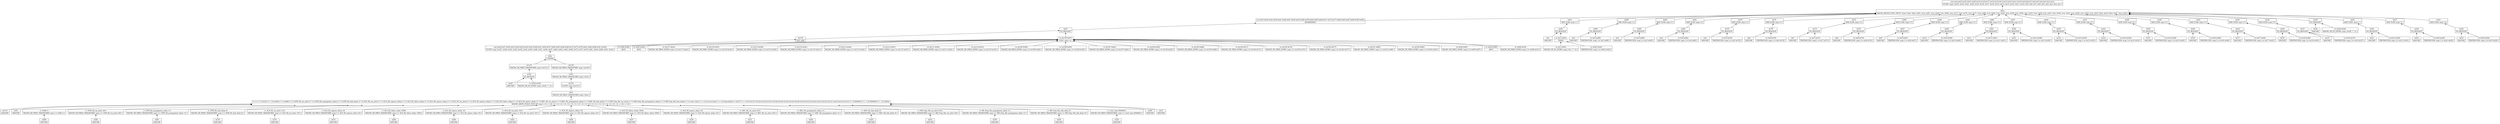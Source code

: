 
digraph proof {
	rankdir="BT";
	node [shape=record];
	comment="{\"letMap\" : {\"let1\" : \"(= arrival_time (+ start_time latency))\", \"let2\" : \"(= latency (+ RW_Pmp_Mn_link_delay RW_Pmp_Mn_propagation_delay RW_Pmp_Mn_tas_jitter RDC_R2_link_delay RDC_R2_propagation_delay RDC_R2_tas_jitter ACS_R3_egress_delay ACS_R3_fabric_delay ACS_R3_ingress_delay ACS_R3_tas_jitter ACS_R2_egress_delay ACS_R2_fabric_delay ACS_R2_ingress_delay ACS_R2_tas_jitter GPM_R2_link_delay GPM_R2_propagation_delay GPM_R2_tas_jitter))\", \"let3\" : \"(= GPM_R2_tas_jitter 200)\", \"let4\" : \"(= GPM_R2_propagation_delay 10)\", \"let5\" : \"(= GPM_R2_link_delay 8)\", \"let6\" : \"(= ACS_R2_tas_jitter 100)\", \"let7\" : \"(= ACS_R2_ingress_delay 9)\", \"let8\" : \"(= ACS_R2_fabric_delay 1008)\", \"let9\" : \"(= ACS_R2_egress_delay 9)\", \"let10\" : \"(= ACS_R3_tas_jitter 100)\", \"let11\" : \"(= ACS_R3_ingress_delay 9)\", \"let12\" : \"(= ACS_R3_fabric_delay 1008)\", \"let13\" : \"(= ACS_R3_egress_delay 9)\", \"let14\" : \"(= RDC_R2_tas_jitter 200)\", \"let15\" : \"(= RDC_R2_propagation_delay 10)\", \"let16\" : \"(= RDC_R2_link_delay 8)\", \"let17\" : \"(= RW_Pmp_Mn_tas_jitter 200)\", \"let18\" : \"(= RW_Pmp_Mn_propagation_delay 10)\", \"let19\" : \"(= RW_Pmp_Mn_link_delay 8)\", \"let20\" : \"(\>= arrival_time (+ arrival_limit threshold))\", \"let21\" : \"(= arrival_limit 9000000)\", \"let22\" : \"(= threshold 200)\", \"let23\" : \"(= start_time 8500000)\", \"let24\" : \"(\>= start_time 8500001)\", \"let25\" : \"(not let24)\", \"let26\" : \"(and let25 (\>= start_time 8500000))\", \"let27\" : \"(\>= threshold 200)\", \"let28\" : \"(and (not (\>= threshold 201)) let27)\", \"let29\" : \"(\>= arrival_limit 9000000)\", \"let30\" : \"(and (not (\>= arrival_limit 9000001)) let29)\", \"let31\" : \"(* (- 1) arrival_time)\", \"let32\" : \"(+ threshold let31 arrival_limit)\", \"let33\" : \"(\>= let32 1)\", \"let34\" : \"(not let33)\", \"let35\" : \"(\>= RW_Pmp_Mn_link_delay 9)\", \"let36\" : \"(not let35)\", \"let37\" : \"(and let36 (\>= RW_Pmp_Mn_link_delay 8))\", \"let38\" : \"(\>= RW_Pmp_Mn_propagation_delay 11)\", \"let39\" : \"(not let38)\", \"let40\" : \"(and let39 (\>= RW_Pmp_Mn_propagation_delay 10))\", \"let41\" : \"(\>= RW_Pmp_Mn_tas_jitter 201)\", \"let42\" : \"(not let41)\", \"let43\" : \"(and let42 (\>= RW_Pmp_Mn_tas_jitter 200))\", \"let44\" : \"(\>= RDC_R2_link_delay 9)\", \"let45\" : \"(not let44)\", \"let46\" : \"(and let45 (\>= RDC_R2_link_delay 8))\", \"let47\" : \"(\>= RDC_R2_propagation_delay 11)\", \"let48\" : \"(not let47)\", \"let49\" : \"(and let48 (\>= RDC_R2_propagation_delay 10))\", \"let50\" : \"(\>= RDC_R2_tas_jitter 201)\", \"let51\" : \"(not let50)\", \"let52\" : \"(and let51 (\>= RDC_R2_tas_jitter 200))\", \"let53\" : \"(\>= ACS_R3_egress_delay 10)\", \"let54\" : \"(not let53)\", \"let55\" : \"(and let54 (\>= ACS_R3_egress_delay 9))\", \"let56\" : \"(\>= ACS_R3_fabric_delay 1009)\", \"let57\" : \"(not let56)\", \"let58\" : \"(and let57 (\>= ACS_R3_fabric_delay 1008))\", \"let59\" : \"(\>= ACS_R3_ingress_delay 10)\", \"let60\" : \"(not let59)\", \"let61\" : \"(and let60 (\>= ACS_R3_ingress_delay 9))\", \"let62\" : \"(\>= ACS_R3_tas_jitter 101)\", \"let63\" : \"(not let62)\", \"let64\" : \"(and let63 (\>= ACS_R3_tas_jitter 100))\", \"let65\" : \"(\>= ACS_R2_egress_delay 10)\", \"let66\" : \"(not let65)\", \"let67\" : \"(and let66 (\>= ACS_R2_egress_delay 9))\", \"let68\" : \"(\>= ACS_R2_fabric_delay 1009)\", \"let69\" : \"(not let68)\", \"let70\" : \"(and let69 (\>= ACS_R2_fabric_delay 1008))\", \"let71\" : \"(\>= ACS_R2_ingress_delay 10)\", \"let72\" : \"(not let71)\", \"let73\" : \"(and let72 (\>= ACS_R2_ingress_delay 9))\", \"let74\" : \"(\>= ACS_R2_tas_jitter 101)\", \"let75\" : \"(not let74)\", \"let76\" : \"(and let75 (\>= ACS_R2_tas_jitter 100))\", \"let77\" : \"(\>= GPM_R2_link_delay 9)\", \"let78\" : \"(not let77)\", \"let79\" : \"(and let78 (\>= GPM_R2_link_delay 8))\", \"let80\" : \"(\>= GPM_R2_propagation_delay 11)\", \"let81\" : \"(not let80)\", \"let82\" : \"(and let81 (\>= GPM_R2_propagation_delay 10))\", \"let83\" : \"(\>= GPM_R2_tas_jitter 201)\", \"let84\" : \"(not let83)\", \"let85\" : \"(and let84 (\>= GPM_R2_tas_jitter 200))\", \"let86\" : \"(+ latency (* (- 1) RW_Pmp_Mn_link_delay) (* (- 1) RW_Pmp_Mn_propagation_delay) (* (- 1) RW_Pmp_Mn_tas_jitter) (* (- 1) RDC_R2_link_delay) (* (- 1) RDC_R2_propagation_delay) (* (- 1) RDC_R2_tas_jitter) (* (- 1) ACS_R3_egress_delay) (* (- 1) ACS_R3_fabric_delay) (* (- 1) ACS_R3_ingress_delay) (* (- 1) ACS_R3_tas_jitter) (* (- 1) ACS_R2_egress_delay) (* (- 1) ACS_R2_fabric_delay) (* (- 1) ACS_R2_ingress_delay) (* (- 1) ACS_R2_tas_jitter) (* (- 1) GPM_R2_link_delay) (* (- 1) GPM_R2_propagation_delay) (* (- 1) GPM_R2_tas_jitter))\", \"let87\" : \"(\>= let86 1)\", \"let88\" : \"(not let87)\", \"let89\" : \"(and let88 (\>= let86 0))\", \"let90\" : \"(+ latency start_time let31)\", \"let91\" : \"(\>= let90 0)\", \"let92\" : \"(and (not (\>= let90 1)) let91)\", \"let93\" : \"(= latency (+ (* (- 1) start_time) arrival_time))\", \"let94\" : \"(not let91)\", \"let95\" : \"(not let29)\", \"let96\" : \"(not let27)\", \"let97\" : \"(or let96 let95 let24 let35 let38 let41 let44 let47 let50 let53 let56 let59 let62 let65 let68 let71 let74 let77 let80 let83 let87 let94 let33)\", \"let98\" : \"(not let34)\", \"let99\" : \"(not let88)\", \"let100\" : \"(not let84)\", \"let101\" : \"(not let81)\", \"let102\" : \"(not let78)\", \"let103\" : \"(not let75)\", \"let104\" : \"(not let72)\", \"let105\" : \"(not let69)\", \"let106\" : \"(not let66)\", \"let107\" : \"(not let63)\", \"let108\" : \"(not let60)\", \"let109\" : \"(not let57)\", \"let110\" : \"(not let54)\", \"let111\" : \"(not let51)\", \"let112\" : \"(not let48)\", \"let113\" : \"(not let45)\", \"let114\" : \"(not let42)\", \"let115\" : \"(not let39)\", \"let116\" : \"(not let36)\", \"let117\" : \"(not let25)\", \"let118\" : \"(or let96 let95 let117 let116 let115 let114 let113 let112 let111 let110 let109 let108 let107 let106 let105 let104 let103 let102 let101 let100 let99 let94 let98)\", \"let119\" : \"(\< let32 1)\", \"let120\" : \"(not let119)\", \"let121\" : \"(* 1.0 9)\", \"let122\" : \"(* 1.0 11)\", \"let123\" : \"(* 1.0 201)\", \"let124\" : \"(* 1.0 10)\", \"let125\" : \"(* 1.0 1009)\", \"let126\" : \"(* 1.0 101)\", \"let127\" : \"(* 1.0 1)\"}}";
	0 [ label = "{(not (and let23 let22 let21 let20 let19 let18 let17 let16 let15 let14 let13 let12 let11 let10 let9 let8 let7 let6 let5 let4 let3 let2 let1))|SCOPE :args [ let23, let22, let21, let20, let19, let18, let17, let16, let15, let14, let13, let12, let11, let10, let9, let8, let7, let6, let5, let4, let3, let2, let1 ]}", comment = "{\"subProofQty\":175}" ];
	1 [ label = "{false|MACRO_RESOLUTION_TRUST :args [ false, false, let91, true, let87, true, let83, true, let80, true, let77, true, let74, true, let71, true, let68, true, let65, true, let62, true, let59, true, let56, true, let53, true, let50, true, let47, true, let44, true, let41, true, let38, true, let35, true, let33, false, let29, false, let27, true, let24 ]}", comment = "{\"subProofQty\":174}" ];
	2 [ label = "{(or let33 let24 let35 let38 let41 let44 let47 let50 let53 let56 let59 let62 let65 let68 let71 let74 let77 let80 let83 let87 let96 let95 let94)|REORDERING}", comment = "{\"subProofQty\":80}" ];
	3 [ label = "{let97|EQ_RESOLVE}", comment = "{\"subProofQty\":79}" ];
	4 [ label = "{let118|NOT_AND}", comment = "{\"subProofQty\":54}" ];
	5 [ label = "{(not (and let27 let29 let25 let36 let39 let42 let45 let48 let51 let54 let57 let60 let63 let66 let69 let72 let75 let78 let81 let84 let88 let91 let34))|SCOPE :args [ let27, let29, let25, let36, let39, let42, let45, let48, let51, let54, let57, let60, let63, let66, let69, let72, let75, let78, let81, let84, let88, let91, let34 ]}", comment = "{\"subProofQty\":53}" ];
	6 [ label = "{false|CONTRA}", comment = "{\"subProofQty\":52}" ];
	7 [ label = "{let119|MACRO_SR_PRED_TRANSFORM :args [ let119 ]}", comment = "{\"subProofQty\":4}" ];
	8 [ label = "{let34|EQ_RESOLVE}", comment = "{\"subProofQty\":3}" ];
	9 [ label = "{let20|ASSUME}", comment = "{\"subProofQty\":1}" ];
	9 -> 8;
	10 [ label = "{(= let20 let34)|MACRO_SR_EQ_INTRO :args [ let20, 7, 12 ]}", comment = "{\"subProofQty\":1}" ];
	10 -> 8;
	8 -> 7;
	7 -> 6;
	11 [ label = "{let120|MACRO_SR_PRED_TRANSFORM :args [ let120 ]}", comment = "{\"subProofQty\":47}" ];
	12 [ label = "{let33|MACRO_SR_PRED_TRANSFORM :args [ let33 ]}", comment = "{\"subProofQty\":46}" ];
	13 [ label = "{let120|SCOPE :args [ let119 ]}", comment = "{\"subProofQty\":45}" ];
	14 [ label = "{false|MACRO_SR_PRED_TRANSFORM :args [ false ]}", comment = "{\"subProofQty\":44}" ];
	15 [ label = "{(\< (+ (* 1.0 let32) (* (- 1.0) let90) (* 1.0 let86) (* 1.0 GPM_R2_tas_jitter) (* 1.0 GPM_R2_propagation_delay) (* 1.0 GPM_R2_link_delay) (* 1.0 ACS_R2_tas_jitter) (* 1.0 ACS_R2_ingress_delay) (* 1.0 ACS_R2_fabric_delay) (* 1.0 ACS_R2_egress_delay) (* 1.0 ACS_R3_tas_jitter) (* 1.0 ACS_R3_ingress_delay) (* 1.0 ACS_R3_fabric_delay) (* 1.0 ACS_R3_egress_delay) (* 1.0 RDC_R2_tas_jitter) (* 1.0 RDC_R2_propagation_delay) (* 1.0 RDC_R2_link_delay) (* 1.0 RW_Pmp_Mn_tas_jitter) (* 1.0 RW_Pmp_Mn_propagation_delay) (* 1.0 RW_Pmp_Mn_link_delay) (* 1.0 start_time) (* (- 1.0) arrival_limit) (* (- 1.0) threshold)) (+ let127 (* (- 1.0) 0) let127 let123 let122 let121 let126 let124 let125 let124 let126 let124 let125 let124 let123 let122 let121 let123 let122 let121 (* 1.0 8500001) (* (- 1.0) 9000000) (* (- 1.0) 200)))|MACRO_ARITH_SCALE_SUM_UB :args [ 1.0, (- 1.0), 1.0, 1.0, 1.0, 1.0, 1.0, 1.0, 1.0, 1.0, 1.0, 1.0, 1.0, 1.0, 1.0, 1.0, 1.0, 1.0, 1.0, 1.0, 1.0, (- 1.0), (- 1.0) ]}", comment = "{\"subProofQty\":43}" ];
	16 [ label = "{let119|ASSUME}", comment = "{\"subProofQty\":1}" ];
	16 -> 15;
	17 [ label = "{let91|ASSUME}", comment = "{\"subProofQty\":1}" ];
	17 -> 15;
	18 [ label = "{(\< let86 1)|MACRO_SR_PRED_TRANSFORM :args [ (\< let86 1) ]}", comment = "{\"subProofQty\":2}" ];
	19 [ label = "{let88|ASSUME}", comment = "{\"subProofQty\":1}" ];
	19 -> 18;
	18 -> 15;
	20 [ label = "{(\< GPM_R2_tas_jitter 201)|MACRO_SR_PRED_TRANSFORM :args [ (\< GPM_R2_tas_jitter 201) ]}", comment = "{\"subProofQty\":2}" ];
	21 [ label = "{let84|ASSUME}", comment = "{\"subProofQty\":1}" ];
	21 -> 20;
	20 -> 15;
	22 [ label = "{(\< GPM_R2_propagation_delay 11)|MACRO_SR_PRED_TRANSFORM :args [ (\< GPM_R2_propagation_delay 11) ]}", comment = "{\"subProofQty\":2}" ];
	23 [ label = "{let81|ASSUME}", comment = "{\"subProofQty\":1}" ];
	23 -> 22;
	22 -> 15;
	24 [ label = "{(\< GPM_R2_link_delay 9)|MACRO_SR_PRED_TRANSFORM :args [ (\< GPM_R2_link_delay 9) ]}", comment = "{\"subProofQty\":2}" ];
	25 [ label = "{let78|ASSUME}", comment = "{\"subProofQty\":1}" ];
	25 -> 24;
	24 -> 15;
	26 [ label = "{(\< ACS_R2_tas_jitter 101)|MACRO_SR_PRED_TRANSFORM :args [ (\< ACS_R2_tas_jitter 101) ]}", comment = "{\"subProofQty\":2}" ];
	27 [ label = "{let75|ASSUME}", comment = "{\"subProofQty\":1}" ];
	27 -> 26;
	26 -> 15;
	28 [ label = "{(\< ACS_R2_ingress_delay 10)|MACRO_SR_PRED_TRANSFORM :args [ (\< ACS_R2_ingress_delay 10) ]}", comment = "{\"subProofQty\":2}" ];
	29 [ label = "{let72|ASSUME}", comment = "{\"subProofQty\":1}" ];
	29 -> 28;
	28 -> 15;
	30 [ label = "{(\< ACS_R2_fabric_delay 1009)|MACRO_SR_PRED_TRANSFORM :args [ (\< ACS_R2_fabric_delay 1009) ]}", comment = "{\"subProofQty\":2}" ];
	31 [ label = "{let69|ASSUME}", comment = "{\"subProofQty\":1}" ];
	31 -> 30;
	30 -> 15;
	32 [ label = "{(\< ACS_R2_egress_delay 10)|MACRO_SR_PRED_TRANSFORM :args [ (\< ACS_R2_egress_delay 10) ]}", comment = "{\"subProofQty\":2}" ];
	33 [ label = "{let66|ASSUME}", comment = "{\"subProofQty\":1}" ];
	33 -> 32;
	32 -> 15;
	34 [ label = "{(\< ACS_R3_tas_jitter 101)|MACRO_SR_PRED_TRANSFORM :args [ (\< ACS_R3_tas_jitter 101) ]}", comment = "{\"subProofQty\":2}" ];
	35 [ label = "{let63|ASSUME}", comment = "{\"subProofQty\":1}" ];
	35 -> 34;
	34 -> 15;
	36 [ label = "{(\< ACS_R3_ingress_delay 10)|MACRO_SR_PRED_TRANSFORM :args [ (\< ACS_R3_ingress_delay 10) ]}", comment = "{\"subProofQty\":2}" ];
	37 [ label = "{let60|ASSUME}", comment = "{\"subProofQty\":1}" ];
	37 -> 36;
	36 -> 15;
	38 [ label = "{(\< ACS_R3_fabric_delay 1009)|MACRO_SR_PRED_TRANSFORM :args [ (\< ACS_R3_fabric_delay 1009) ]}", comment = "{\"subProofQty\":2}" ];
	39 [ label = "{let57|ASSUME}", comment = "{\"subProofQty\":1}" ];
	39 -> 38;
	38 -> 15;
	40 [ label = "{(\< ACS_R3_egress_delay 10)|MACRO_SR_PRED_TRANSFORM :args [ (\< ACS_R3_egress_delay 10) ]}", comment = "{\"subProofQty\":2}" ];
	41 [ label = "{let54|ASSUME}", comment = "{\"subProofQty\":1}" ];
	41 -> 40;
	40 -> 15;
	42 [ label = "{(\< RDC_R2_tas_jitter 201)|MACRO_SR_PRED_TRANSFORM :args [ (\< RDC_R2_tas_jitter 201) ]}", comment = "{\"subProofQty\":2}" ];
	43 [ label = "{let51|ASSUME}", comment = "{\"subProofQty\":1}" ];
	43 -> 42;
	42 -> 15;
	44 [ label = "{(\< RDC_R2_propagation_delay 11)|MACRO_SR_PRED_TRANSFORM :args [ (\< RDC_R2_propagation_delay 11) ]}", comment = "{\"subProofQty\":2}" ];
	45 [ label = "{let48|ASSUME}", comment = "{\"subProofQty\":1}" ];
	45 -> 44;
	44 -> 15;
	46 [ label = "{(\< RDC_R2_link_delay 9)|MACRO_SR_PRED_TRANSFORM :args [ (\< RDC_R2_link_delay 9) ]}", comment = "{\"subProofQty\":2}" ];
	47 [ label = "{let45|ASSUME}", comment = "{\"subProofQty\":1}" ];
	47 -> 46;
	46 -> 15;
	48 [ label = "{(\< RW_Pmp_Mn_tas_jitter 201)|MACRO_SR_PRED_TRANSFORM :args [ (\< RW_Pmp_Mn_tas_jitter 201) ]}", comment = "{\"subProofQty\":2}" ];
	49 [ label = "{let42|ASSUME}", comment = "{\"subProofQty\":1}" ];
	49 -> 48;
	48 -> 15;
	50 [ label = "{(\< RW_Pmp_Mn_propagation_delay 11)|MACRO_SR_PRED_TRANSFORM :args [ (\< RW_Pmp_Mn_propagation_delay 11) ]}", comment = "{\"subProofQty\":2}" ];
	51 [ label = "{let39|ASSUME}", comment = "{\"subProofQty\":1}" ];
	51 -> 50;
	50 -> 15;
	52 [ label = "{(\< RW_Pmp_Mn_link_delay 9)|MACRO_SR_PRED_TRANSFORM :args [ (\< RW_Pmp_Mn_link_delay 9) ]}", comment = "{\"subProofQty\":2}" ];
	53 [ label = "{let36|ASSUME}", comment = "{\"subProofQty\":1}" ];
	53 -> 52;
	52 -> 15;
	54 [ label = "{(\< start_time 8500001)|MACRO_SR_PRED_TRANSFORM :args [ (\< start_time 8500001) ]}", comment = "{\"subProofQty\":2}" ];
	55 [ label = "{let25|ASSUME}", comment = "{\"subProofQty\":1}" ];
	55 -> 54;
	54 -> 15;
	56 [ label = "{let29|ASSUME}", comment = "{\"subProofQty\":1}" ];
	56 -> 15;
	57 [ label = "{let27|ASSUME}", comment = "{\"subProofQty\":1}" ];
	57 -> 15;
	15 -> 14;
	14 -> 13;
	13 -> 12;
	12 -> 11;
	11 -> 6;
	6 -> 5;
	5 -> 4;
	4 -> 3;
	58 [ label = "{(= let118 let97)|CONG :args [ or ]}", comment = "{\"subProofQty\":24}" ];
	59 [ label = "{(= let96 let96)|REFL}", comment = "{\"subProofQty\":1}" ];
	59 -> 58;
	60 [ label = "{(= let95 let95)|REFL}", comment = "{\"subProofQty\":1}" ];
	60 -> 58;
	61 [ label = "{(= let117 let24)|MACRO_SR_PRED_INTRO :args [ (= let117 let24) ]}", comment = "{\"subProofQty\":1}" ];
	61 -> 58;
	62 [ label = "{(= let116 let35)|MACRO_SR_PRED_INTRO :args [ (= let116 let35) ]}", comment = "{\"subProofQty\":1}" ];
	62 -> 58;
	63 [ label = "{(= let115 let38)|MACRO_SR_PRED_INTRO :args [ (= let115 let38) ]}", comment = "{\"subProofQty\":1}" ];
	63 -> 58;
	64 [ label = "{(= let114 let41)|MACRO_SR_PRED_INTRO :args [ (= let114 let41) ]}", comment = "{\"subProofQty\":1}" ];
	64 -> 58;
	65 [ label = "{(= let113 let44)|MACRO_SR_PRED_INTRO :args [ (= let113 let44) ]}", comment = "{\"subProofQty\":1}" ];
	65 -> 58;
	66 [ label = "{(= let112 let47)|MACRO_SR_PRED_INTRO :args [ (= let112 let47) ]}", comment = "{\"subProofQty\":1}" ];
	66 -> 58;
	67 [ label = "{(= let111 let50)|MACRO_SR_PRED_INTRO :args [ (= let111 let50) ]}", comment = "{\"subProofQty\":1}" ];
	67 -> 58;
	68 [ label = "{(= let110 let53)|MACRO_SR_PRED_INTRO :args [ (= let110 let53) ]}", comment = "{\"subProofQty\":1}" ];
	68 -> 58;
	69 [ label = "{(= let109 let56)|MACRO_SR_PRED_INTRO :args [ (= let109 let56) ]}", comment = "{\"subProofQty\":1}" ];
	69 -> 58;
	70 [ label = "{(= let108 let59)|MACRO_SR_PRED_INTRO :args [ (= let108 let59) ]}", comment = "{\"subProofQty\":1}" ];
	70 -> 58;
	71 [ label = "{(= let107 let62)|MACRO_SR_PRED_INTRO :args [ (= let107 let62) ]}", comment = "{\"subProofQty\":1}" ];
	71 -> 58;
	72 [ label = "{(= let106 let65)|MACRO_SR_PRED_INTRO :args [ (= let106 let65) ]}", comment = "{\"subProofQty\":1}" ];
	72 -> 58;
	73 [ label = "{(= let105 let68)|MACRO_SR_PRED_INTRO :args [ (= let105 let68) ]}", comment = "{\"subProofQty\":1}" ];
	73 -> 58;
	74 [ label = "{(= let104 let71)|MACRO_SR_PRED_INTRO :args [ (= let104 let71) ]}", comment = "{\"subProofQty\":1}" ];
	74 -> 58;
	75 [ label = "{(= let103 let74)|MACRO_SR_PRED_INTRO :args [ (= let103 let74) ]}", comment = "{\"subProofQty\":1}" ];
	75 -> 58;
	76 [ label = "{(= let102 let77)|MACRO_SR_PRED_INTRO :args [ (= let102 let77) ]}", comment = "{\"subProofQty\":1}" ];
	76 -> 58;
	77 [ label = "{(= let101 let80)|MACRO_SR_PRED_INTRO :args [ (= let101 let80) ]}", comment = "{\"subProofQty\":1}" ];
	77 -> 58;
	78 [ label = "{(= let100 let83)|MACRO_SR_PRED_INTRO :args [ (= let100 let83) ]}", comment = "{\"subProofQty\":1}" ];
	78 -> 58;
	79 [ label = "{(= let99 let87)|MACRO_SR_PRED_INTRO :args [ (= let99 let87) ]}", comment = "{\"subProofQty\":1}" ];
	79 -> 58;
	80 [ label = "{(= let94 let94)|REFL}", comment = "{\"subProofQty\":1}" ];
	80 -> 58;
	81 [ label = "{(= let98 let33)|MACRO_SR_PRED_INTRO :args [ (= let98 let33) ]}", comment = "{\"subProofQty\":1}" ];
	81 -> 58;
	58 -> 3;
	3 -> 2;
	2 -> 1;
	82 [ label = "{let91|AND_ELIM :args [ 1 ]}", comment = "{\"subProofQty\":6}" ];
	83 [ label = "{let92|EQ_RESOLVE}", comment = "{\"subProofQty\":5}" ];
	84 [ label = "{let1|ASSUME}", comment = "{\"subProofQty\":1}" ];
	84 -> 83;
	85 [ label = "{(= let1 let92)|TRANS}", comment = "{\"subProofQty\":3}" ];
	86 [ label = "{(= let1 let93)|MACRO_SR_EQ_INTRO :args [ let1, 7, 12 ]}", comment = "{\"subProofQty\":1}" ];
	86 -> 85;
	87 [ label = "{(= let93 let92)|PREPROCESS :args [ (= let93 let92) ]}", comment = "{\"subProofQty\":1}" ];
	87 -> 85;
	85 -> 83;
	83 -> 82;
	82 -> 1;
	88 [ label = "{let88|AND_ELIM :args [ 0 ]}", comment = "{\"subProofQty\":4}" ];
	89 [ label = "{let89|EQ_RESOLVE}", comment = "{\"subProofQty\":3}" ];
	90 [ label = "{let2|ASSUME}", comment = "{\"subProofQty\":1}" ];
	90 -> 89;
	91 [ label = "{(= let2 let89)|PREPROCESS :args [ (= let2 let89) ]}", comment = "{\"subProofQty\":1}" ];
	91 -> 89;
	89 -> 88;
	88 -> 1;
	92 [ label = "{let84|AND_ELIM :args [ 0 ]}", comment = "{\"subProofQty\":4}" ];
	93 [ label = "{let85|EQ_RESOLVE}", comment = "{\"subProofQty\":3}" ];
	94 [ label = "{let3|ASSUME}", comment = "{\"subProofQty\":1}" ];
	94 -> 93;
	95 [ label = "{(= let3 let85)|PREPROCESS :args [ (= let3 let85) ]}", comment = "{\"subProofQty\":1}" ];
	95 -> 93;
	93 -> 92;
	92 -> 1;
	96 [ label = "{let81|AND_ELIM :args [ 0 ]}", comment = "{\"subProofQty\":4}" ];
	97 [ label = "{let82|EQ_RESOLVE}", comment = "{\"subProofQty\":3}" ];
	98 [ label = "{let4|ASSUME}", comment = "{\"subProofQty\":1}" ];
	98 -> 97;
	99 [ label = "{(= let4 let82)|PREPROCESS :args [ (= let4 let82) ]}", comment = "{\"subProofQty\":1}" ];
	99 -> 97;
	97 -> 96;
	96 -> 1;
	100 [ label = "{let78|AND_ELIM :args [ 0 ]}", comment = "{\"subProofQty\":4}" ];
	101 [ label = "{let79|EQ_RESOLVE}", comment = "{\"subProofQty\":3}" ];
	102 [ label = "{let5|ASSUME}", comment = "{\"subProofQty\":1}" ];
	102 -> 101;
	103 [ label = "{(= let5 let79)|PREPROCESS :args [ (= let5 let79) ]}", comment = "{\"subProofQty\":1}" ];
	103 -> 101;
	101 -> 100;
	100 -> 1;
	104 [ label = "{let75|AND_ELIM :args [ 0 ]}", comment = "{\"subProofQty\":4}" ];
	105 [ label = "{let76|EQ_RESOLVE}", comment = "{\"subProofQty\":3}" ];
	106 [ label = "{let6|ASSUME}", comment = "{\"subProofQty\":1}" ];
	106 -> 105;
	107 [ label = "{(= let6 let76)|PREPROCESS :args [ (= let6 let76) ]}", comment = "{\"subProofQty\":1}" ];
	107 -> 105;
	105 -> 104;
	104 -> 1;
	108 [ label = "{let72|AND_ELIM :args [ 0 ]}", comment = "{\"subProofQty\":4}" ];
	109 [ label = "{let73|EQ_RESOLVE}", comment = "{\"subProofQty\":3}" ];
	110 [ label = "{let7|ASSUME}", comment = "{\"subProofQty\":1}" ];
	110 -> 109;
	111 [ label = "{(= let7 let73)|PREPROCESS :args [ (= let7 let73) ]}", comment = "{\"subProofQty\":1}" ];
	111 -> 109;
	109 -> 108;
	108 -> 1;
	112 [ label = "{let69|AND_ELIM :args [ 0 ]}", comment = "{\"subProofQty\":4}" ];
	113 [ label = "{let70|EQ_RESOLVE}", comment = "{\"subProofQty\":3}" ];
	114 [ label = "{let8|ASSUME}", comment = "{\"subProofQty\":1}" ];
	114 -> 113;
	115 [ label = "{(= let8 let70)|PREPROCESS :args [ (= let8 let70) ]}", comment = "{\"subProofQty\":1}" ];
	115 -> 113;
	113 -> 112;
	112 -> 1;
	116 [ label = "{let66|AND_ELIM :args [ 0 ]}", comment = "{\"subProofQty\":4}" ];
	117 [ label = "{let67|EQ_RESOLVE}", comment = "{\"subProofQty\":3}" ];
	118 [ label = "{let9|ASSUME}", comment = "{\"subProofQty\":1}" ];
	118 -> 117;
	119 [ label = "{(= let9 let67)|PREPROCESS :args [ (= let9 let67) ]}", comment = "{\"subProofQty\":1}" ];
	119 -> 117;
	117 -> 116;
	116 -> 1;
	120 [ label = "{let63|AND_ELIM :args [ 0 ]}", comment = "{\"subProofQty\":4}" ];
	121 [ label = "{let64|EQ_RESOLVE}", comment = "{\"subProofQty\":3}" ];
	122 [ label = "{let10|ASSUME}", comment = "{\"subProofQty\":1}" ];
	122 -> 121;
	123 [ label = "{(= let10 let64)|PREPROCESS :args [ (= let10 let64) ]}", comment = "{\"subProofQty\":1}" ];
	123 -> 121;
	121 -> 120;
	120 -> 1;
	124 [ label = "{let60|AND_ELIM :args [ 0 ]}", comment = "{\"subProofQty\":4}" ];
	125 [ label = "{let61|EQ_RESOLVE}", comment = "{\"subProofQty\":3}" ];
	126 [ label = "{let11|ASSUME}", comment = "{\"subProofQty\":1}" ];
	126 -> 125;
	127 [ label = "{(= let11 let61)|PREPROCESS :args [ (= let11 let61) ]}", comment = "{\"subProofQty\":1}" ];
	127 -> 125;
	125 -> 124;
	124 -> 1;
	128 [ label = "{let57|AND_ELIM :args [ 0 ]}", comment = "{\"subProofQty\":4}" ];
	129 [ label = "{let58|EQ_RESOLVE}", comment = "{\"subProofQty\":3}" ];
	130 [ label = "{let12|ASSUME}", comment = "{\"subProofQty\":1}" ];
	130 -> 129;
	131 [ label = "{(= let12 let58)|PREPROCESS :args [ (= let12 let58) ]}", comment = "{\"subProofQty\":1}" ];
	131 -> 129;
	129 -> 128;
	128 -> 1;
	132 [ label = "{let54|AND_ELIM :args [ 0 ]}", comment = "{\"subProofQty\":4}" ];
	133 [ label = "{let55|EQ_RESOLVE}", comment = "{\"subProofQty\":3}" ];
	134 [ label = "{let13|ASSUME}", comment = "{\"subProofQty\":1}" ];
	134 -> 133;
	135 [ label = "{(= let13 let55)|PREPROCESS :args [ (= let13 let55) ]}", comment = "{\"subProofQty\":1}" ];
	135 -> 133;
	133 -> 132;
	132 -> 1;
	136 [ label = "{let51|AND_ELIM :args [ 0 ]}", comment = "{\"subProofQty\":4}" ];
	137 [ label = "{let52|EQ_RESOLVE}", comment = "{\"subProofQty\":3}" ];
	138 [ label = "{let14|ASSUME}", comment = "{\"subProofQty\":1}" ];
	138 -> 137;
	139 [ label = "{(= let14 let52)|PREPROCESS :args [ (= let14 let52) ]}", comment = "{\"subProofQty\":1}" ];
	139 -> 137;
	137 -> 136;
	136 -> 1;
	140 [ label = "{let48|AND_ELIM :args [ 0 ]}", comment = "{\"subProofQty\":4}" ];
	141 [ label = "{let49|EQ_RESOLVE}", comment = "{\"subProofQty\":3}" ];
	142 [ label = "{let15|ASSUME}", comment = "{\"subProofQty\":1}" ];
	142 -> 141;
	143 [ label = "{(= let15 let49)|PREPROCESS :args [ (= let15 let49) ]}", comment = "{\"subProofQty\":1}" ];
	143 -> 141;
	141 -> 140;
	140 -> 1;
	144 [ label = "{let45|AND_ELIM :args [ 0 ]}", comment = "{\"subProofQty\":4}" ];
	145 [ label = "{let46|EQ_RESOLVE}", comment = "{\"subProofQty\":3}" ];
	146 [ label = "{let16|ASSUME}", comment = "{\"subProofQty\":1}" ];
	146 -> 145;
	147 [ label = "{(= let16 let46)|PREPROCESS :args [ (= let16 let46) ]}", comment = "{\"subProofQty\":1}" ];
	147 -> 145;
	145 -> 144;
	144 -> 1;
	148 [ label = "{let42|AND_ELIM :args [ 0 ]}", comment = "{\"subProofQty\":4}" ];
	149 [ label = "{let43|EQ_RESOLVE}", comment = "{\"subProofQty\":3}" ];
	150 [ label = "{let17|ASSUME}", comment = "{\"subProofQty\":1}" ];
	150 -> 149;
	151 [ label = "{(= let17 let43)|PREPROCESS :args [ (= let17 let43) ]}", comment = "{\"subProofQty\":1}" ];
	151 -> 149;
	149 -> 148;
	148 -> 1;
	152 [ label = "{let39|AND_ELIM :args [ 0 ]}", comment = "{\"subProofQty\":4}" ];
	153 [ label = "{let40|EQ_RESOLVE}", comment = "{\"subProofQty\":3}" ];
	154 [ label = "{let18|ASSUME}", comment = "{\"subProofQty\":1}" ];
	154 -> 153;
	155 [ label = "{(= let18 let40)|PREPROCESS :args [ (= let18 let40) ]}", comment = "{\"subProofQty\":1}" ];
	155 -> 153;
	153 -> 152;
	152 -> 1;
	156 [ label = "{let36|AND_ELIM :args [ 0 ]}", comment = "{\"subProofQty\":4}" ];
	157 [ label = "{let37|EQ_RESOLVE}", comment = "{\"subProofQty\":3}" ];
	158 [ label = "{let19|ASSUME}", comment = "{\"subProofQty\":1}" ];
	158 -> 157;
	159 [ label = "{(= let19 let37)|PREPROCESS :args [ (= let19 let37) ]}", comment = "{\"subProofQty\":1}" ];
	159 -> 157;
	157 -> 156;
	156 -> 1;
	160 [ label = "{let34|EQ_RESOLVE}", comment = "{\"subProofQty\":3}" ];
	161 [ label = "{let20|ASSUME}", comment = "{\"subProofQty\":1}" ];
	161 -> 160;
	162 [ label = "{(= let20 let34)|MACRO_SR_EQ_INTRO :args [ let20, 7, 12 ]}", comment = "{\"subProofQty\":1}" ];
	162 -> 160;
	160 -> 1;
	163 [ label = "{let29|AND_ELIM :args [ 1 ]}", comment = "{\"subProofQty\":4}" ];
	164 [ label = "{let30|EQ_RESOLVE}", comment = "{\"subProofQty\":3}" ];
	165 [ label = "{let21|ASSUME}", comment = "{\"subProofQty\":1}" ];
	165 -> 164;
	166 [ label = "{(= let21 let30)|PREPROCESS :args [ (= let21 let30) ]}", comment = "{\"subProofQty\":1}" ];
	166 -> 164;
	164 -> 163;
	163 -> 1;
	167 [ label = "{let27|AND_ELIM :args [ 1 ]}", comment = "{\"subProofQty\":4}" ];
	168 [ label = "{let28|EQ_RESOLVE}", comment = "{\"subProofQty\":3}" ];
	169 [ label = "{let22|ASSUME}", comment = "{\"subProofQty\":1}" ];
	169 -> 168;
	170 [ label = "{(= let22 let28)|PREPROCESS :args [ (= let22 let28) ]}", comment = "{\"subProofQty\":1}" ];
	170 -> 168;
	168 -> 167;
	167 -> 1;
	171 [ label = "{let25|AND_ELIM :args [ 0 ]}", comment = "{\"subProofQty\":4}" ];
	172 [ label = "{let26|EQ_RESOLVE}", comment = "{\"subProofQty\":3}" ];
	173 [ label = "{let23|ASSUME}", comment = "{\"subProofQty\":1}" ];
	173 -> 172;
	174 [ label = "{(= let23 let26)|PREPROCESS :args [ (= let23 let26) ]}", comment = "{\"subProofQty\":1}" ];
	174 -> 172;
	172 -> 171;
	171 -> 1;
	1 -> 0;

}


